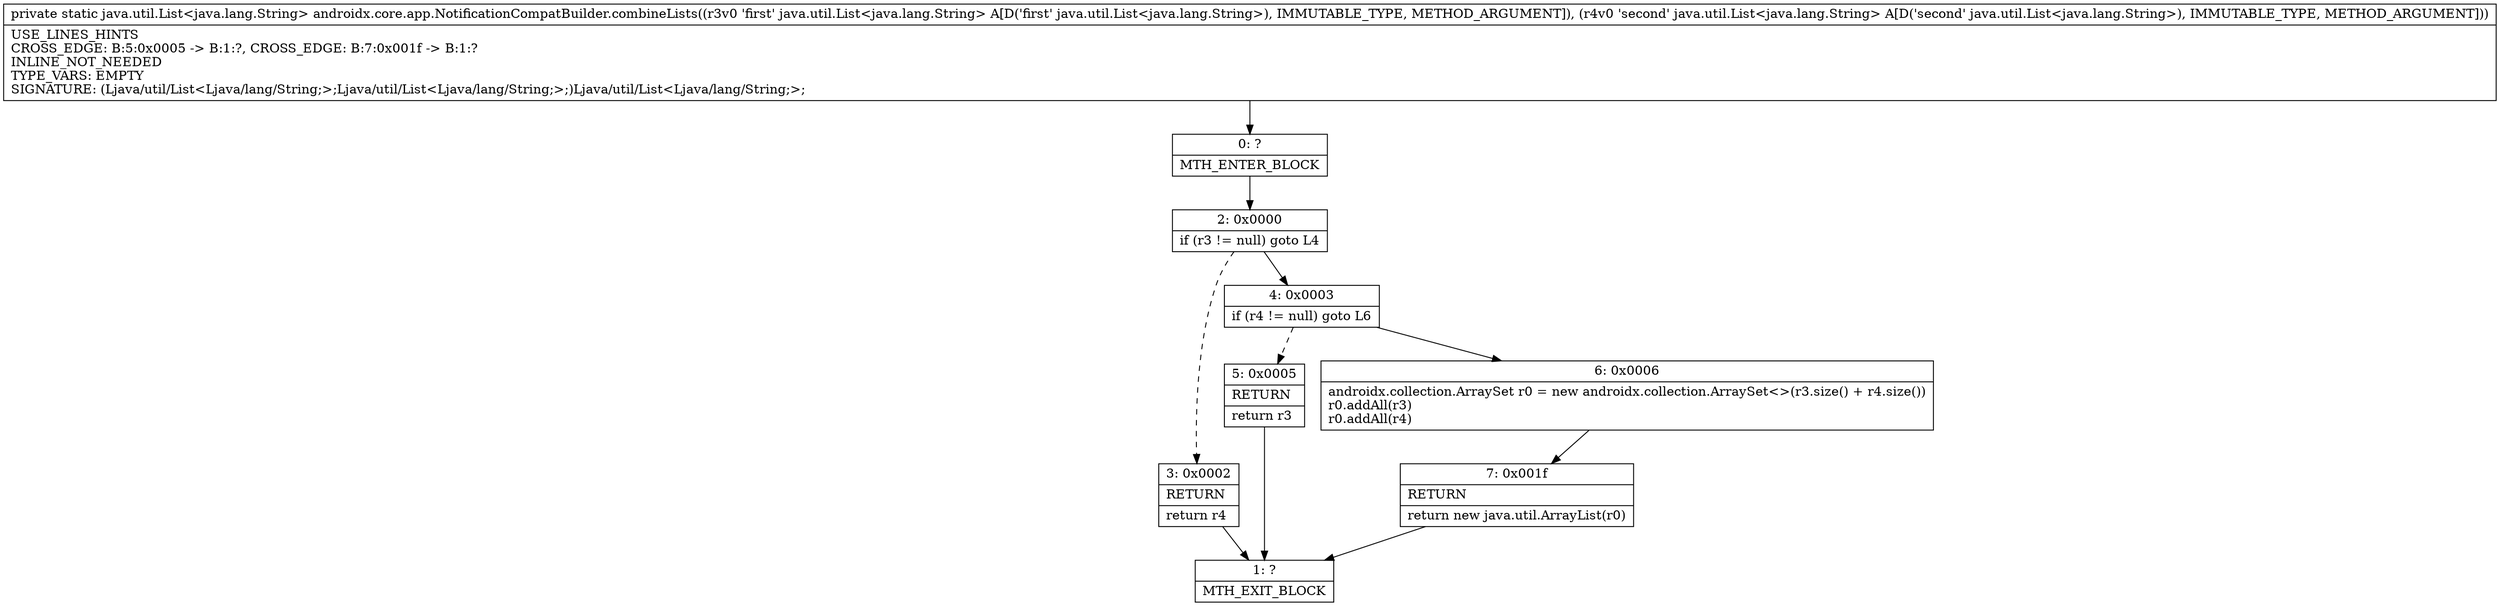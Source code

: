 digraph "CFG forandroidx.core.app.NotificationCompatBuilder.combineLists(Ljava\/util\/List;Ljava\/util\/List;)Ljava\/util\/List;" {
Node_0 [shape=record,label="{0\:\ ?|MTH_ENTER_BLOCK\l}"];
Node_2 [shape=record,label="{2\:\ 0x0000|if (r3 != null) goto L4\l}"];
Node_3 [shape=record,label="{3\:\ 0x0002|RETURN\l|return r4\l}"];
Node_1 [shape=record,label="{1\:\ ?|MTH_EXIT_BLOCK\l}"];
Node_4 [shape=record,label="{4\:\ 0x0003|if (r4 != null) goto L6\l}"];
Node_5 [shape=record,label="{5\:\ 0x0005|RETURN\l|return r3\l}"];
Node_6 [shape=record,label="{6\:\ 0x0006|androidx.collection.ArraySet r0 = new androidx.collection.ArraySet\<\>(r3.size() + r4.size())\lr0.addAll(r3)\lr0.addAll(r4)\l}"];
Node_7 [shape=record,label="{7\:\ 0x001f|RETURN\l|return new java.util.ArrayList(r0)\l}"];
MethodNode[shape=record,label="{private static java.util.List\<java.lang.String\> androidx.core.app.NotificationCompatBuilder.combineLists((r3v0 'first' java.util.List\<java.lang.String\> A[D('first' java.util.List\<java.lang.String\>), IMMUTABLE_TYPE, METHOD_ARGUMENT]), (r4v0 'second' java.util.List\<java.lang.String\> A[D('second' java.util.List\<java.lang.String\>), IMMUTABLE_TYPE, METHOD_ARGUMENT]))  | USE_LINES_HINTS\lCROSS_EDGE: B:5:0x0005 \-\> B:1:?, CROSS_EDGE: B:7:0x001f \-\> B:1:?\lINLINE_NOT_NEEDED\lTYPE_VARS: EMPTY\lSIGNATURE: (Ljava\/util\/List\<Ljava\/lang\/String;\>;Ljava\/util\/List\<Ljava\/lang\/String;\>;)Ljava\/util\/List\<Ljava\/lang\/String;\>;\l}"];
MethodNode -> Node_0;Node_0 -> Node_2;
Node_2 -> Node_3[style=dashed];
Node_2 -> Node_4;
Node_3 -> Node_1;
Node_4 -> Node_5[style=dashed];
Node_4 -> Node_6;
Node_5 -> Node_1;
Node_6 -> Node_7;
Node_7 -> Node_1;
}

